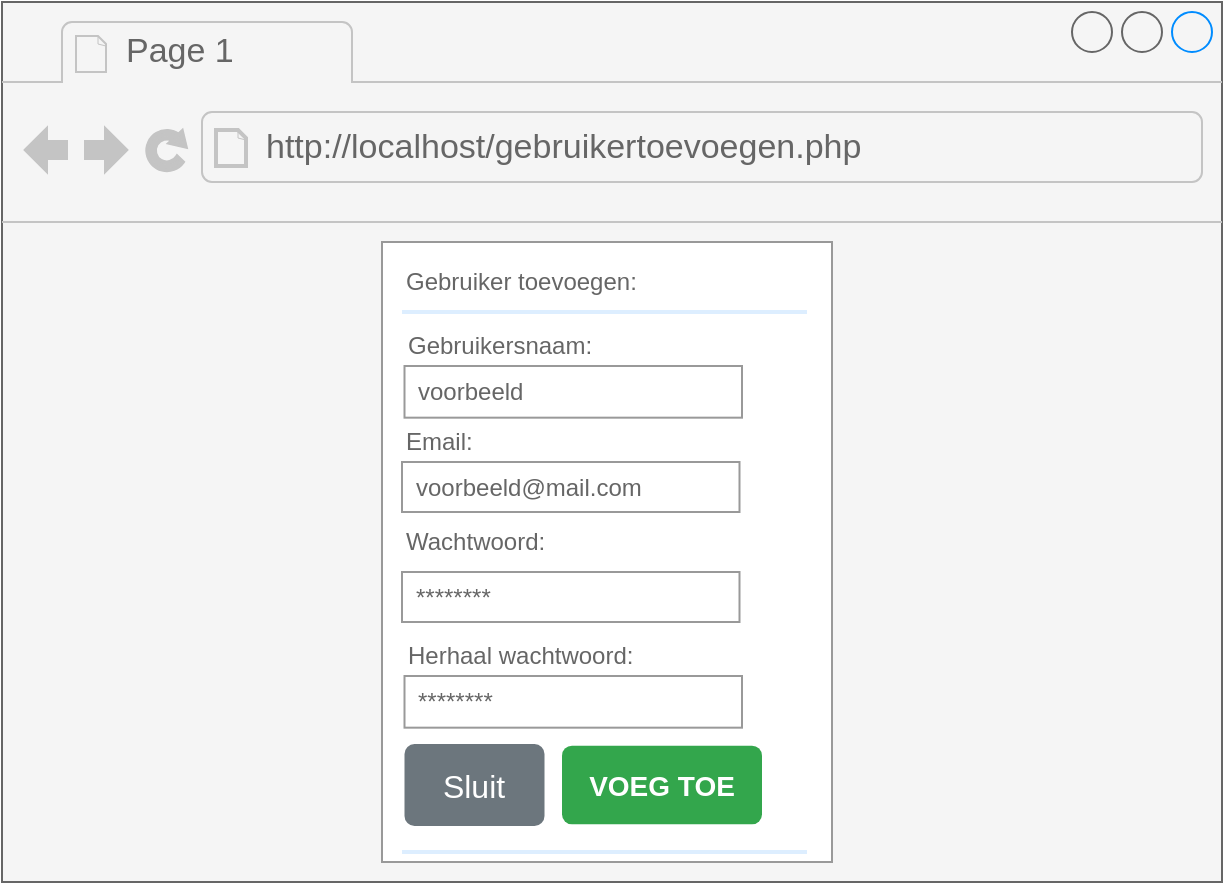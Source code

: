 <mxfile version="16.4.0" type="device"><diagram id="kXJwTECeh2mBD3e_SP11" name="Page-1"><mxGraphModel dx="1422" dy="857" grid="1" gridSize="10" guides="1" tooltips="1" connect="1" arrows="1" fold="1" page="1" pageScale="1" pageWidth="850" pageHeight="1100" math="0" shadow="0"><root><mxCell id="0"/><mxCell id="1" parent="0"/><mxCell id="DWK3QNtkQKk4ZqJPbPPp-8" value="" style="strokeWidth=1;shadow=0;dashed=0;align=center;html=1;shape=mxgraph.mockup.containers.browserWindow;rSize=0;strokeColor=#666666;strokeColor2=#008cff;strokeColor3=#c4c4c4;mainText=,;recursiveResize=0;fillColor=#f5f5f5;fontColor=#333333;" parent="1" vertex="1"><mxGeometry x="140" y="140" width="610" height="440" as="geometry"/></mxCell><mxCell id="DWK3QNtkQKk4ZqJPbPPp-9" value="Page 1" style="strokeWidth=1;shadow=0;dashed=0;align=center;html=1;shape=mxgraph.mockup.containers.anchor;fontSize=17;fontColor=#666666;align=left;" parent="DWK3QNtkQKk4ZqJPbPPp-8" vertex="1"><mxGeometry x="60" y="12" width="110" height="26" as="geometry"/></mxCell><mxCell id="DWK3QNtkQKk4ZqJPbPPp-10" value="http://localhost/gebruikertoevoegen.php" style="strokeWidth=1;shadow=0;dashed=0;align=center;html=1;shape=mxgraph.mockup.containers.anchor;rSize=0;fontSize=17;fontColor=#666666;align=left;" parent="DWK3QNtkQKk4ZqJPbPPp-8" vertex="1"><mxGeometry x="130" y="60" width="250" height="26" as="geometry"/></mxCell><mxCell id="DWK3QNtkQKk4ZqJPbPPp-12" value="" style="strokeWidth=1;shadow=0;dashed=0;align=center;html=1;shape=mxgraph.mockup.forms.rrect;rSize=0;strokeColor=#999999;fillColor=#ffffff;" parent="DWK3QNtkQKk4ZqJPbPPp-8" vertex="1"><mxGeometry x="190" y="120" width="225" height="310" as="geometry"/></mxCell><mxCell id="DWK3QNtkQKk4ZqJPbPPp-13" value="Gebruiker toevoegen:" style="strokeWidth=1;shadow=0;dashed=0;align=center;html=1;shape=mxgraph.mockup.forms.anchor;fontSize=12;fontColor=#666666;align=left;resizeWidth=1;spacingLeft=0;" parent="DWK3QNtkQKk4ZqJPbPPp-12" vertex="1"><mxGeometry width="112.5" height="20" relative="1" as="geometry"><mxPoint x="10" y="10" as="offset"/></mxGeometry></mxCell><mxCell id="DWK3QNtkQKk4ZqJPbPPp-14" value="" style="shape=line;strokeColor=#ddeeff;strokeWidth=2;html=1;resizeWidth=1;" parent="DWK3QNtkQKk4ZqJPbPPp-12" vertex="1"><mxGeometry width="202.5" height="10" relative="1" as="geometry"><mxPoint x="10" y="30" as="offset"/></mxGeometry></mxCell><mxCell id="DWK3QNtkQKk4ZqJPbPPp-15" value="Email:" style="strokeWidth=1;shadow=0;dashed=0;align=center;html=1;shape=mxgraph.mockup.forms.anchor;fontSize=12;fontColor=#666666;align=left;resizeWidth=1;spacingLeft=0;" parent="DWK3QNtkQKk4ZqJPbPPp-12" vertex="1"><mxGeometry width="112.5" height="20" relative="1" as="geometry"><mxPoint x="10" y="90" as="offset"/></mxGeometry></mxCell><mxCell id="DWK3QNtkQKk4ZqJPbPPp-16" value="voorbeeld@mail.com" style="strokeWidth=1;shadow=0;dashed=0;align=center;html=1;shape=mxgraph.mockup.forms.rrect;rSize=0;strokeColor=#999999;fontColor=#666666;align=left;spacingLeft=5;resizeWidth=1;" parent="DWK3QNtkQKk4ZqJPbPPp-12" vertex="1"><mxGeometry width="168.75" height="25" relative="1" as="geometry"><mxPoint x="10" y="110" as="offset"/></mxGeometry></mxCell><mxCell id="DWK3QNtkQKk4ZqJPbPPp-17" value="Wachtwoord:" style="strokeWidth=1;shadow=0;dashed=0;align=center;html=1;shape=mxgraph.mockup.forms.anchor;fontSize=12;fontColor=#666666;align=left;resizeWidth=1;spacingLeft=0;" parent="DWK3QNtkQKk4ZqJPbPPp-12" vertex="1"><mxGeometry width="112.5" height="20" relative="1" as="geometry"><mxPoint x="10" y="140" as="offset"/></mxGeometry></mxCell><mxCell id="DWK3QNtkQKk4ZqJPbPPp-18" value="********" style="strokeWidth=1;shadow=0;dashed=0;align=center;html=1;shape=mxgraph.mockup.forms.rrect;rSize=0;strokeColor=#999999;fontColor=#666666;align=left;spacingLeft=5;resizeWidth=1;" parent="DWK3QNtkQKk4ZqJPbPPp-12" vertex="1"><mxGeometry width="168.75" height="25" relative="1" as="geometry"><mxPoint x="10" y="165" as="offset"/></mxGeometry></mxCell><mxCell id="DWK3QNtkQKk4ZqJPbPPp-21" value="" style="shape=line;strokeColor=#ddeeff;strokeWidth=2;html=1;resizeWidth=1;" parent="DWK3QNtkQKk4ZqJPbPPp-12" vertex="1"><mxGeometry y="1" width="202.5" height="10" relative="1" as="geometry"><mxPoint x="10" y="-10" as="offset"/></mxGeometry></mxCell><mxCell id="DWK3QNtkQKk4ZqJPbPPp-28" value="********" style="strokeWidth=1;shadow=0;dashed=0;align=center;html=1;shape=mxgraph.mockup.forms.rrect;rSize=0;strokeColor=#999999;fontColor=#666666;align=left;spacingLeft=5;resizeWidth=1;" parent="DWK3QNtkQKk4ZqJPbPPp-12" vertex="1"><mxGeometry x="11.25" y="217.0" width="168.75" height="25.833" as="geometry"/></mxCell><mxCell id="DWK3QNtkQKk4ZqJPbPPp-29" value="Herhaal wachtwoord:" style="strokeWidth=1;shadow=0;dashed=0;align=center;html=1;shape=mxgraph.mockup.forms.anchor;fontSize=12;fontColor=#666666;align=left;resizeWidth=1;spacingLeft=0;" parent="DWK3QNtkQKk4ZqJPbPPp-12" vertex="1"><mxGeometry x="11.25" y="196.333" width="112.5" height="20.667" as="geometry"/></mxCell><mxCell id="DWK3QNtkQKk4ZqJPbPPp-30" value="voorbeeld" style="strokeWidth=1;shadow=0;dashed=0;align=center;html=1;shape=mxgraph.mockup.forms.rrect;rSize=0;strokeColor=#999999;fontColor=#666666;align=left;spacingLeft=5;resizeWidth=1;" parent="DWK3QNtkQKk4ZqJPbPPp-12" vertex="1"><mxGeometry x="11.25" y="62.0" width="168.75" height="25.833" as="geometry"/></mxCell><mxCell id="DWK3QNtkQKk4ZqJPbPPp-31" value="Gebruikersnaam:" style="strokeWidth=1;shadow=0;dashed=0;align=center;html=1;shape=mxgraph.mockup.forms.anchor;fontSize=12;fontColor=#666666;align=left;resizeWidth=1;spacingLeft=0;" parent="DWK3QNtkQKk4ZqJPbPPp-12" vertex="1"><mxGeometry x="11.25" y="41.333" width="112.5" height="20.667" as="geometry"/></mxCell><mxCell id="DWK3QNtkQKk4ZqJPbPPp-51" value="VOEG TOE" style="html=1;shadow=0;dashed=0;shape=mxgraph.bootstrap.rrect;rSize=5;strokeColor=none;strokeWidth=1;fillColor=#33A64C;fontColor=#FFFFFF;whiteSpace=wrap;align=center;verticalAlign=middle;spacingLeft=0;fontStyle=1;fontSize=14;spacing=5;" parent="DWK3QNtkQKk4ZqJPbPPp-12" vertex="1"><mxGeometry x="90" y="251.84" width="100" height="39.33" as="geometry"/></mxCell><mxCell id="thbRJM5_IIbYKnlmMB1_-2" value="Sluit" style="html=1;shadow=0;dashed=0;shape=mxgraph.bootstrap.rrect;rSize=5;strokeColor=none;strokeWidth=1;fillColor=#6C767D;fontColor=#FFFFFF;whiteSpace=wrap;align=center;verticalAlign=middle;spacingLeft=0;fontStyle=0;fontSize=16;spacing=5;" vertex="1" parent="DWK3QNtkQKk4ZqJPbPPp-12"><mxGeometry x="11.25" y="251" width="70" height="41" as="geometry"/></mxCell></root></mxGraphModel></diagram></mxfile>